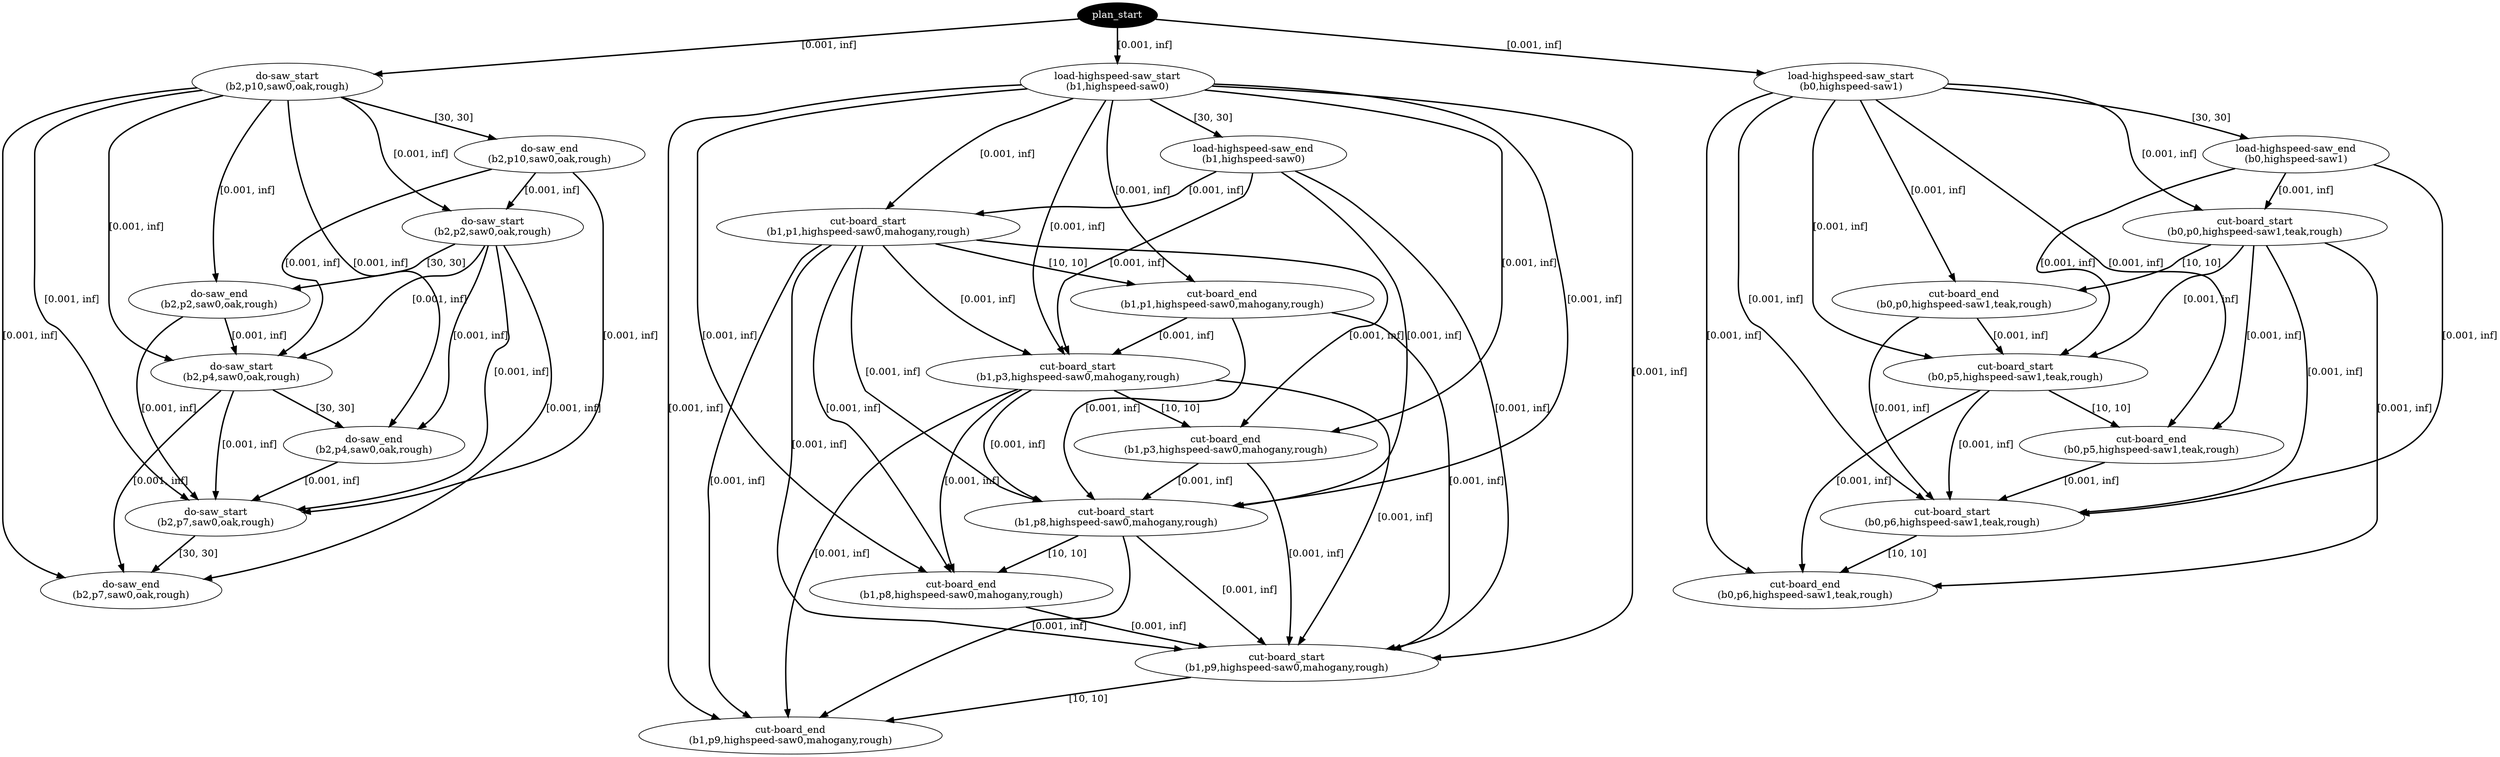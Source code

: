 digraph plan {
0[ label="plan_start",style=filled,fillcolor=black,fontcolor=white];
1[ label="do-saw_start
(b2,p10,saw0,oak,rough)"];
2[ label="do-saw_end
(b2,p10,saw0,oak,rough)"];
3[ label="load-highspeed-saw_start
(b1,highspeed-saw0)"];
4[ label="load-highspeed-saw_end
(b1,highspeed-saw0)"];
5[ label="load-highspeed-saw_start
(b0,highspeed-saw1)"];
6[ label="load-highspeed-saw_end
(b0,highspeed-saw1)"];
7[ label="do-saw_start
(b2,p2,saw0,oak,rough)"];
8[ label="do-saw_end
(b2,p2,saw0,oak,rough)"];
9[ label="cut-board_start
(b1,p1,highspeed-saw0,mahogany,rough)"];
10[ label="cut-board_end
(b1,p1,highspeed-saw0,mahogany,rough)"];
11[ label="cut-board_start
(b0,p0,highspeed-saw1,teak,rough)"];
12[ label="cut-board_end
(b0,p0,highspeed-saw1,teak,rough)"];
13[ label="cut-board_start
(b1,p3,highspeed-saw0,mahogany,rough)"];
14[ label="cut-board_end
(b1,p3,highspeed-saw0,mahogany,rough)"];
15[ label="cut-board_start
(b0,p5,highspeed-saw1,teak,rough)"];
16[ label="cut-board_end
(b0,p5,highspeed-saw1,teak,rough)"];
17[ label="cut-board_start
(b1,p8,highspeed-saw0,mahogany,rough)"];
18[ label="cut-board_end
(b1,p8,highspeed-saw0,mahogany,rough)"];
19[ label="cut-board_start
(b0,p6,highspeed-saw1,teak,rough)"];
20[ label="cut-board_end
(b0,p6,highspeed-saw1,teak,rough)"];
21[ label="do-saw_start
(b2,p4,saw0,oak,rough)"];
22[ label="do-saw_end
(b2,p4,saw0,oak,rough)"];
23[ label="cut-board_start
(b1,p9,highspeed-saw0,mahogany,rough)"];
24[ label="cut-board_end
(b1,p9,highspeed-saw0,mahogany,rough)"];
25[ label="do-saw_start
(b2,p7,saw0,oak,rough)"];
26[ label="do-saw_end
(b2,p7,saw0,oak,rough)"];
"0" -> "1" [ label="[0.001, inf]" , penwidth=2, color="black"]
"0" -> "3" [ label="[0.001, inf]" , penwidth=2, color="black"]
"0" -> "5" [ label="[0.001, inf]" , penwidth=2, color="black"]
"1" -> "2" [ label="[30, 30]" , penwidth=2, color="black"]
"3" -> "4" [ label="[30, 30]" , penwidth=2, color="black"]
"5" -> "6" [ label="[30, 30]" , penwidth=2, color="black"]
"2" -> "7" [ label="[0.001, inf]" , penwidth=2, color="black"]
"1" -> "7" [ label="[0.001, inf]" , penwidth=2, color="black"]
"4" -> "9" [ label="[0.001, inf]" , penwidth=2, color="black"]
"3" -> "9" [ label="[0.001, inf]" , penwidth=2, color="black"]
"6" -> "11" [ label="[0.001, inf]" , penwidth=2, color="black"]
"5" -> "11" [ label="[0.001, inf]" , penwidth=2, color="black"]
"9" -> "10" [ label="[10, 10]" , penwidth=2, color="black"]
"3" -> "10" [ label="[0.001, inf]" , penwidth=2, color="black"]
"11" -> "12" [ label="[10, 10]" , penwidth=2, color="black"]
"5" -> "12" [ label="[0.001, inf]" , penwidth=2, color="black"]
"10" -> "13" [ label="[0.001, inf]" , penwidth=2, color="black"]
"4" -> "13" [ label="[0.001, inf]" , penwidth=2, color="black"]
"9" -> "13" [ label="[0.001, inf]" , penwidth=2, color="black"]
"3" -> "13" [ label="[0.001, inf]" , penwidth=2, color="black"]
"12" -> "15" [ label="[0.001, inf]" , penwidth=2, color="black"]
"6" -> "15" [ label="[0.001, inf]" , penwidth=2, color="black"]
"11" -> "15" [ label="[0.001, inf]" , penwidth=2, color="black"]
"5" -> "15" [ label="[0.001, inf]" , penwidth=2, color="black"]
"13" -> "14" [ label="[10, 10]" , penwidth=2, color="black"]
"9" -> "14" [ label="[0.001, inf]" , penwidth=2, color="black"]
"3" -> "14" [ label="[0.001, inf]" , penwidth=2, color="black"]
"15" -> "16" [ label="[10, 10]" , penwidth=2, color="black"]
"11" -> "16" [ label="[0.001, inf]" , penwidth=2, color="black"]
"5" -> "16" [ label="[0.001, inf]" , penwidth=2, color="black"]
"14" -> "17" [ label="[0.001, inf]" , penwidth=2, color="black"]
"4" -> "17" [ label="[0.001, inf]" , penwidth=2, color="black"]
"13" -> "17" [ label="[0.001, inf]" , penwidth=2, color="black"]
"10" -> "17" [ label="[0.001, inf]" , penwidth=2, color="black"]
"9" -> "17" [ label="[0.001, inf]" , penwidth=2, color="black"]
"3" -> "17" [ label="[0.001, inf]" , penwidth=2, color="black"]
"16" -> "19" [ label="[0.001, inf]" , penwidth=2, color="black"]
"6" -> "19" [ label="[0.001, inf]" , penwidth=2, color="black"]
"15" -> "19" [ label="[0.001, inf]" , penwidth=2, color="black"]
"12" -> "19" [ label="[0.001, inf]" , penwidth=2, color="black"]
"11" -> "19" [ label="[0.001, inf]" , penwidth=2, color="black"]
"5" -> "19" [ label="[0.001, inf]" , penwidth=2, color="black"]
"7" -> "8" [ label="[30, 30]" , penwidth=2, color="black"]
"1" -> "8" [ label="[0.001, inf]" , penwidth=2, color="black"]
"8" -> "21" [ label="[0.001, inf]" , penwidth=2, color="black"]
"7" -> "21" [ label="[0.001, inf]" , penwidth=2, color="black"]
"2" -> "21" [ label="[0.001, inf]" , penwidth=2, color="black"]
"1" -> "21" [ label="[0.001, inf]" , penwidth=2, color="black"]
"17" -> "18" [ label="[10, 10]" , penwidth=2, color="black"]
"13" -> "18" [ label="[0.001, inf]" , penwidth=2, color="black"]
"9" -> "18" [ label="[0.001, inf]" , penwidth=2, color="black"]
"3" -> "18" [ label="[0.001, inf]" , penwidth=2, color="black"]
"19" -> "20" [ label="[10, 10]" , penwidth=2, color="black"]
"15" -> "20" [ label="[0.001, inf]" , penwidth=2, color="black"]
"11" -> "20" [ label="[0.001, inf]" , penwidth=2, color="black"]
"5" -> "20" [ label="[0.001, inf]" , penwidth=2, color="black"]
"18" -> "23" [ label="[0.001, inf]" , penwidth=2, color="black"]
"4" -> "23" [ label="[0.001, inf]" , penwidth=2, color="black"]
"17" -> "23" [ label="[0.001, inf]" , penwidth=2, color="black"]
"14" -> "23" [ label="[0.001, inf]" , penwidth=2, color="black"]
"13" -> "23" [ label="[0.001, inf]" , penwidth=2, color="black"]
"10" -> "23" [ label="[0.001, inf]" , penwidth=2, color="black"]
"9" -> "23" [ label="[0.001, inf]" , penwidth=2, color="black"]
"3" -> "23" [ label="[0.001, inf]" , penwidth=2, color="black"]
"23" -> "24" [ label="[10, 10]" , penwidth=2, color="black"]
"17" -> "24" [ label="[0.001, inf]" , penwidth=2, color="black"]
"13" -> "24" [ label="[0.001, inf]" , penwidth=2, color="black"]
"9" -> "24" [ label="[0.001, inf]" , penwidth=2, color="black"]
"3" -> "24" [ label="[0.001, inf]" , penwidth=2, color="black"]
"21" -> "22" [ label="[30, 30]" , penwidth=2, color="black"]
"7" -> "22" [ label="[0.001, inf]" , penwidth=2, color="black"]
"1" -> "22" [ label="[0.001, inf]" , penwidth=2, color="black"]
"22" -> "25" [ label="[0.001, inf]" , penwidth=2, color="black"]
"21" -> "25" [ label="[0.001, inf]" , penwidth=2, color="black"]
"8" -> "25" [ label="[0.001, inf]" , penwidth=2, color="black"]
"7" -> "25" [ label="[0.001, inf]" , penwidth=2, color="black"]
"2" -> "25" [ label="[0.001, inf]" , penwidth=2, color="black"]
"1" -> "25" [ label="[0.001, inf]" , penwidth=2, color="black"]
"25" -> "26" [ label="[30, 30]" , penwidth=2, color="black"]
"21" -> "26" [ label="[0.001, inf]" , penwidth=2, color="black"]
"7" -> "26" [ label="[0.001, inf]" , penwidth=2, color="black"]
"1" -> "26" [ label="[0.001, inf]" , penwidth=2, color="black"]
}
